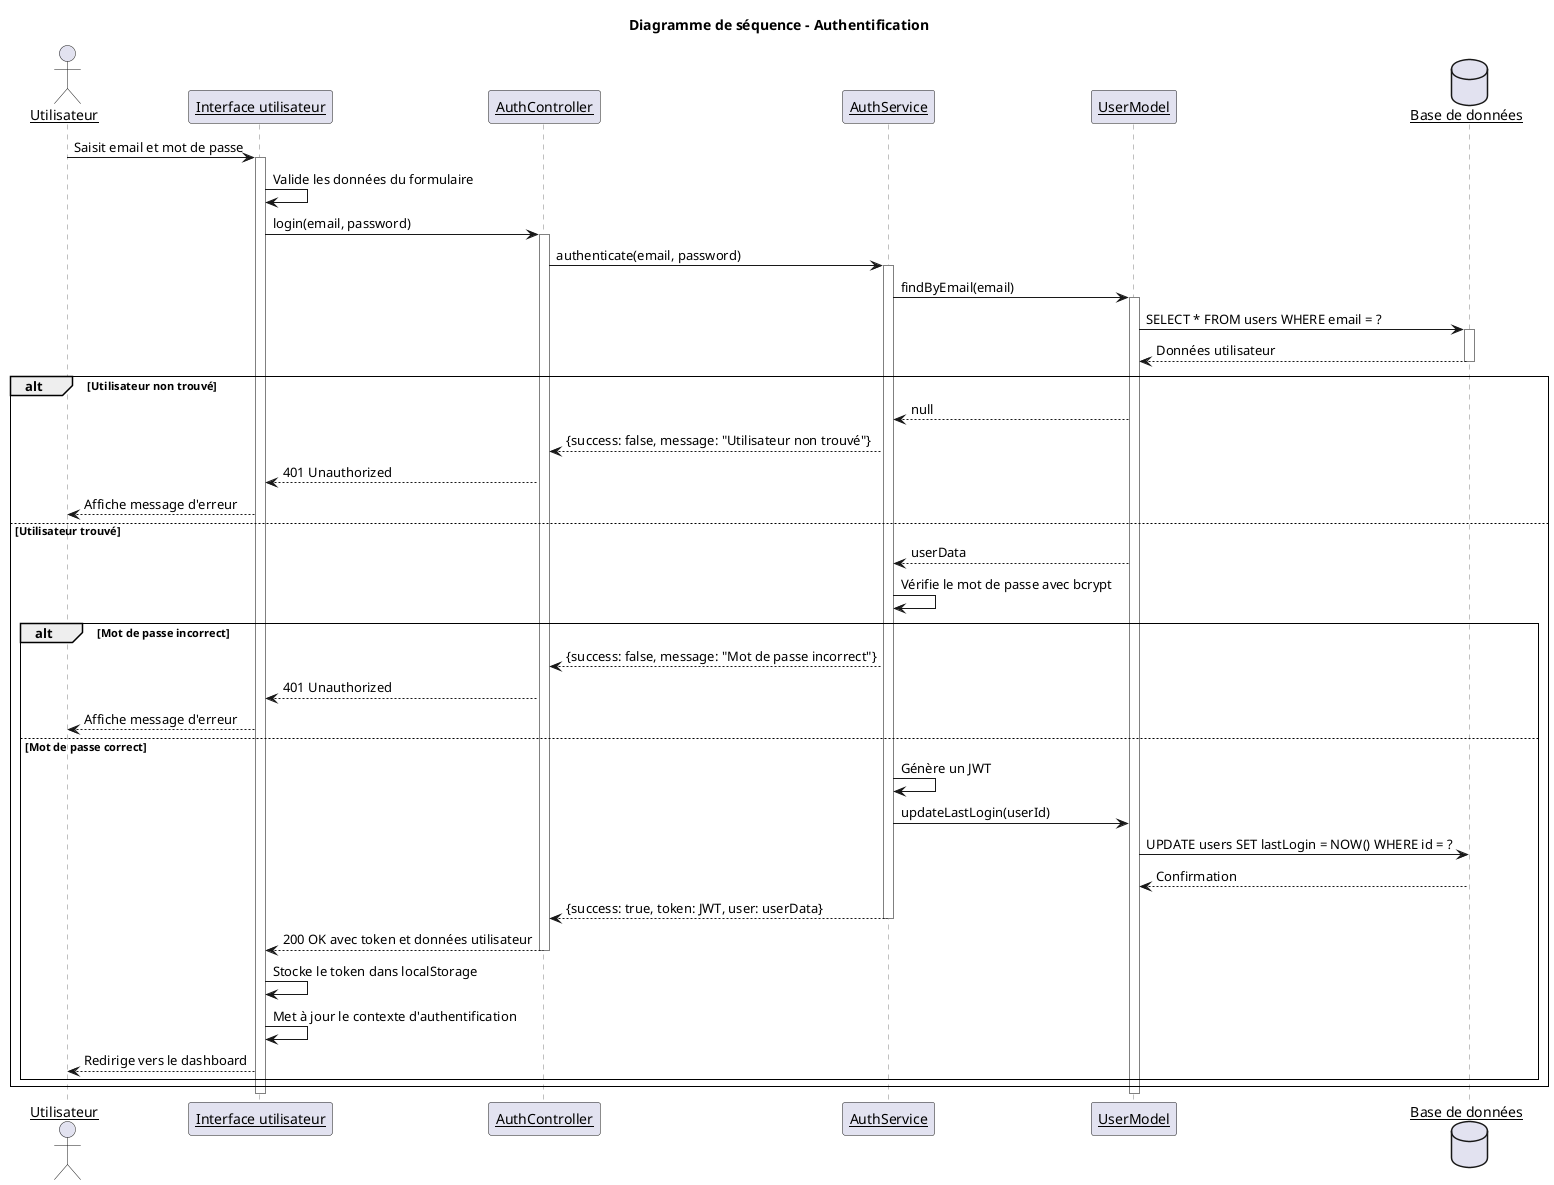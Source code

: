 @startuml annexes_uml_sequence_auth
skinparam backgroundColor white
skinparam sequenceParticipant underline
skinparam sequenceArrowThickness 1
skinparam sequenceLifeLineBorderColor gray
skinparam sequenceGroupBorderThickness 1

title Diagramme de séquence - Authentification

actor "Utilisateur" as User
participant "Interface utilisateur" as UI
participant "AuthController" as Controller
participant "AuthService" as Service
participant "UserModel" as Model
database "Base de données" as DB

User -> UI: Saisit email et mot de passe
activate UI

UI -> UI: Valide les données du formulaire
UI -> Controller: login(email, password)
activate Controller

Controller -> Service: authenticate(email, password)
activate Service

Service -> Model: findByEmail(email)
activate Model

Model -> DB: SELECT * FROM users WHERE email = ?
activate DB
DB --> Model: Données utilisateur
deactivate DB

alt Utilisateur non trouvé
    Model --> Service: null
    Service --> Controller: {success: false, message: "Utilisateur non trouvé"}
    Controller --> UI: 401 Unauthorized
    UI --> User: Affiche message d'erreur
else Utilisateur trouvé
    Model --> Service: userData
    
    Service -> Service: Vérifie le mot de passe avec bcrypt
    
    alt Mot de passe incorrect
        Service --> Controller: {success: false, message: "Mot de passe incorrect"}
        Controller --> UI: 401 Unauthorized
        UI --> User: Affiche message d'erreur
    else Mot de passe correct
        Service -> Service: Génère un JWT
        Service -> Model: updateLastLogin(userId)
        Model -> DB: UPDATE users SET lastLogin = NOW() WHERE id = ?
        DB --> Model: Confirmation
        
        Service --> Controller: {success: true, token: JWT, user: userData}
        deactivate Service
        
        Controller --> UI: 200 OK avec token et données utilisateur
        deactivate Controller
        
        UI -> UI: Stocke le token dans localStorage
        UI -> UI: Met à jour le contexte d'authentification
        UI --> User: Redirige vers le dashboard
    end
end

deactivate Model
deactivate UI

@enduml 
